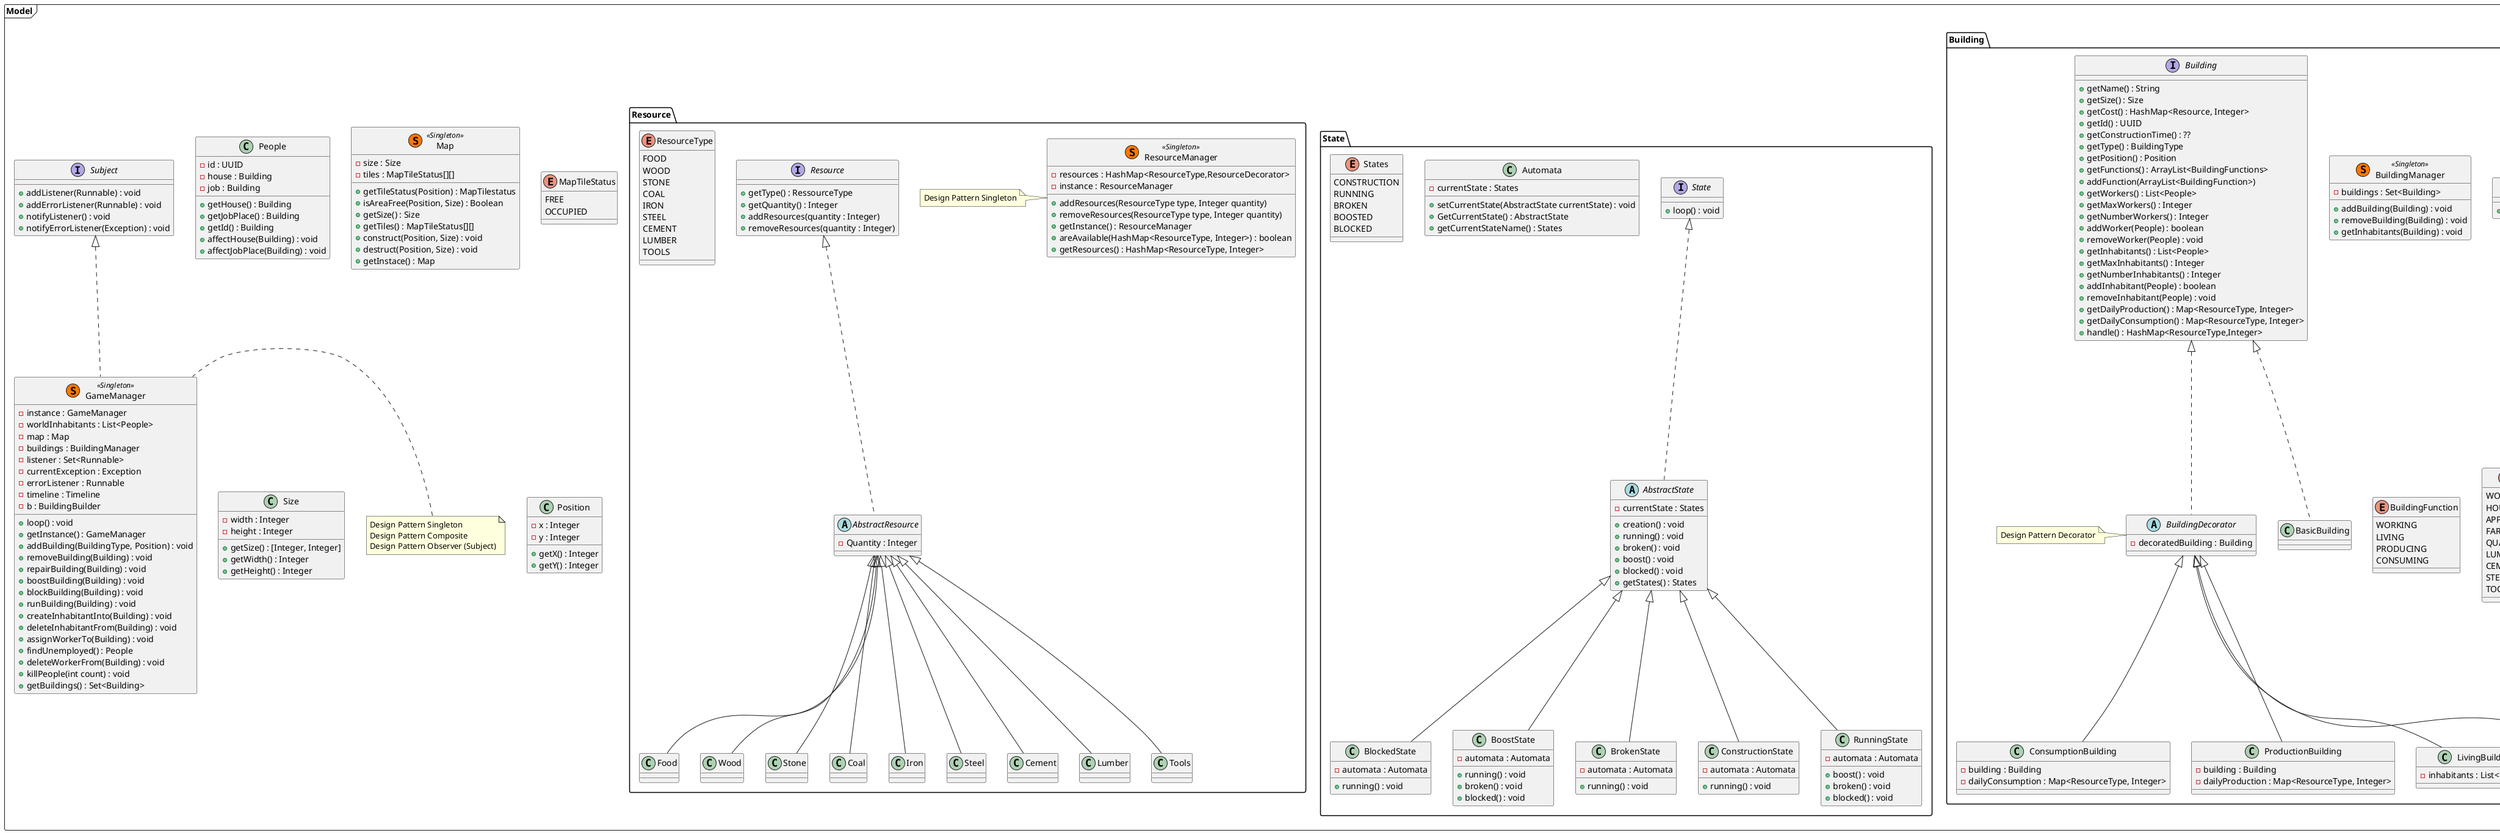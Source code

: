 @startuml

package "Model" <<Frame>> {

package "Building"{
    interface Building {
        + getName() : String
        + getSize() : Size
        + getCost() : HashMap<Resource, Integer>
        + getId() : UUID
        + getConstructionTime() : ??
        + getType() : BuildingType
        + getPosition() : Position
        + getFunctions() : ArrayList<BuildingFunctions>
        + addFunction(ArrayList<BuildingFunction>)
        + getWorkers() : List<People>
        + getMaxWorkers() : Integer
        + getNumberWorkers() : Integer
        + addWorker(People) : boolean
        + removeWorker(People) : void
        + getInhabitants() : List<People>
        + getMaxInhabitants() : Integer
        + getNumberInhabitants() : Integer
        + addInhabitant(People) : boolean
        + removeInhabitant(People) : void
        + getDailyProduction() : Map<ResourceType, Integer> 
        + getDailyConsumption() : Map<ResourceType, Integer>
        + handle() : HashMap<ResourceType,Integer>
    }

    class BasicBuilding implements Building{}

    class ConsumptionBuilding extends BuildingDecorator{
        - building : Building
        - dailyConsumption : Map<ResourceType, Integer>
    }
    class ProductionBuilding extends BuildingDecorator{
        - building : Building
        - dailyProduction : Map<ResourceType, Integer>
    }
    class LivingBuilding extends BuildingDecorator{
        - inhabitants : List<People>
        
    }
    class WorkingBuilding extends BuildingDecorator{
        - workers : List<People>
    }

    abstract class BuildingDecorator implements Building{
        - decoratedBuilding : Building
    }
    note left of BuildingDecorator
        Design Pattern Decorator
    end note

    class BuildingManager <<(S,#FF7700)Singleton>> {
        - buildings : Set<Building>
        + addBuilding(Building) : void
        + removeBuilding(Building) : void
        + getInhabitants(Building) : void
    }

    class BuildingBuilder{
        + build(BuildingType, Position) : Building
    }

    enum BuildingFunction{
        WORKING
        LIVING
        PRODUCING
        CONSUMING
    }

    enum BuildingType{
        WOODENCABIN
        HOUSE
        APPARTMENTBUILDING
        FARM
        QUARRY
        LUMBERMILL
        CEMENTPLANT
        STEELMILL
        TOOLFACTORY
    }
}
package "State"{
    interface State{
        + loop() : void
    }

    abstract class AbstractState implements State{
        - currentState : States
        + creation() : void
        + running() : void
        + broken() : void
        + boost() : void
        + blocked() : void
        + getStates() : States
    }

    class Automata{
        - currentState : States
        + setCurrentState(AbstractState currentState) : void
        + GetCurrentState() : AbstractState
        + getCurrentStateName() : States
    }
    class BlockedState extends AbstractState{
        - automata : Automata
        + running() : void
    }
    class BoostState extends AbstractState{
        - automata : Automata
        + running() : void
        + broken() : void
        + blocked() : void
    }
    class BrokenState extends AbstractState{
        - automata : Automata
        + running() : void
    }
    class ConstructionState extends AbstractState{
        - automata : Automata
        + running() : void
    }
    class RunningState extends AbstractState{
        - automata : Automata
        + boost() : void
        + broken() : void
        + blocked() : void
    }

    enum States{
        CONSTRUCTION
        RUNNING
        BROKEN
        BOOSTED
        BLOCKED
    }
}

    class People{
        - id : UUID
        - house : Building
        - job : Building
        + getHouse() : Building
        + getJobPlace() : Building
        + getId() : Building
        + affectHouse(Building) : void
        + affectJobPlace(Building) : void
    }
    class Map <<(S,#FF7700)Singleton>>{
        - size : Size
        - tiles : MapTileStatus[][]
        + getTileStatus(Position) : MapTilestatus
        + isAreaFree(Position, Size) : Boolean
        + getSize() : Size
        + getTiles() : MapTileStatus[][]
        + construct(Position, Size) : void
        + destruct(Position, Size) : void
        + getInstace() : Map
    }

    enum MapTileStatus {
        FREE
        OCCUPIED
    }
    class GameManager <<(S,#FF7700)Singleton>> implements Subject{
        - instance : GameManager
        - worldInhabitants : List<People>
        - map : Map
        - buildings : BuildingManager
        - listener : Set<Runnable>
        - currentException : Exception
        - errorListener : Runnable
        - timeline : Timeline
        - b : BuildingBuilder
        + loop() : void
        + getInstance() : GameManager
        + addBuilding(BuildingType, Position) : void
        + removeBuilding(Building) : void
        + repairBuilding(Building) : void
        + boostBuilding(Building) : void
        + blockBuilding(Building) : void
        + runBuilding(Building) : void
        + createInhabitantInto(Building) : void
        + deleteInhabitantFrom(Building) : void
        + assignWorkerTo(Building) : void
        + findUnemployed() : People
        + deleteWorkerFrom(Building) : void
        + killPeople(int count) : void
        + getBuildings() : Set<Building>
    }
    note left of GameManager
        Design Pattern Singleton
        Design Pattern Composite
        Design Pattern Observer (Subject)
    end note

    class Size{
        - width : Integer
        - height : Integer
        + getSize() : [Integer, Integer]
        + getWidth() : Integer
        + getHeight() : Integer
    }

    interface Subject{
        + addListener(Runnable) : void
        + addErrorListener(Runnable) : void
        + notifyListener() : void
        + notifyErrorListener(Exception) : void
    }
    class Position{
        - x : Integer
        - y : Integer
        + getX() : Integer
        + getY() : Integer
    }


package "Resource"{
    interface Resource {
        + getType() : RessourceType
        + getQuantity() : Integer
        + addResources(quantity : Integer)
        + removeResources(quantity : Integer)

    }
    abstract class AbstractResource implements Resource{
        - Quantity : Integer
    }
    class Food extends AbstractResource{

    }
    class Wood extends AbstractResource{

    }
    class Stone extends AbstractResource{

    }
    class Coal extends AbstractResource{

    }
    class Iron extends AbstractResource{

    }
    class Steel extends AbstractResource{

    }
    class Cement extends AbstractResource{

    }
    class Lumber extends AbstractResource{

    }
    class Tools extends AbstractResource{

    }
    enum ResourceType{
        FOOD
        WOOD
        STONE
        COAL
        IRON
        STEEL
        CEMENT
        LUMBER
        TOOLS
    }

    class ResourceManager <<(S,#FF7700)Singleton>>{
        - resources : HashMap<ResourceType,ResourceDecorator>
        - instance : ResourceManager
        + addResources(ResourceType type, Integer quantity)
        + removeResources(ResourceType type, Integer quantity)
        + getInstance() : ResourceManager
        + areAvailable(HashMap<ResourceType, Integer>) : boolean
        + getResources() : HashMap<ResourceType, Integer>
    }
    note left of ResourceManager
        Design Pattern Singleton
    end note
}



}

package "Exception" <<Frame>>{
    exception NotEnoughSpace{}
    exception TooManyInhabitants{}
    exception NotEnoughResources{}
    exception MapTileStateException{}
    exception NotEnoughInhabitants{}
    exception NotEnoughWorkers{}
    exception TooManyWorkers{}
    exception WrongBuildingType{}
    exception WrongResourceType{}
    exception WrongState{}
}

package "View" {
    interface Observer{
        + update()
    }
    note left of Observer
        Design Pattern Observer
    end note
    class MainView implements Observer{
        - controller : Controller
        - cards : ArrayList<BuildingCards>
        - topContainer : CustomMenu
        - map : MapView
        - model : GameModel
        - footer : VBox
        - buildingFooter : BuildingFooter
        - peopleFooter : PeopleFooter
        - root : BorderPane
        - footerState : String
        + setController(Controller) : void
        + SetSelectedBuilding(BuildingType) : void
        + SetSelectedBuildingInfo(Building) : void
        + setAvailability() : void
        + switchEditionMode(String) : void
        + updateError() : void
    }

    class BuildingCard extends VBox{
        - currentlySelected : BuildingType
        - root : VBox
        - buildingType : BuildingType
        - createSpriteWithLabel(String path, String label) : VBox
        - createSpriteWithTextRight(String path, String label) : HBox
        + getBuildingType() : BuildingType
        + setBackground(BuildingType) : void
        + setSelected(BuildingType) : void
        + createAndLinkToolTip(Building) : void
    }

    class BuildingFooter extends ScrollPane{
        - container : HBox
        + addWidget(javafx.scene.Node) : void
    }

    class BuildingInfoCard extends VBox{
        - selectedBuilding : Building
        - root : HBox
        - createSpriteWithTextRight(String path, String label) : HBox
        + setBackground(Building) : void
    }

    class BuildingInfoPopup{
    }

    class CustomMenu extends VBox{
        -container : HBox
        - resourcesLabels : HashMap<ResourceType,Label>
        - errorBox : HBox
        - errorLabel : Label
        + actualiseResources() : void
        + showError(String) : void
    }

    class ImagePath{
        + getResourceLogoPath(ResourceType) : String
        + getBuildingLogoPath(BuildingType) : String
    }

    class MapView extends ScrollPane{
        - grid : GridPane
        - buildingSprites : HashMap<Building, ArrayList<ArrayList<ImageView>>>
        - imagePath : String
        + drawBuildings(Set<Building>) : void
        + eraseBuilding(Building) : void
    }

    class PeopleFooter extends VBox{
        - inhabitantsLabel : Label
        - workerLabel : Label
        - cardContainer : HBox
        - cardRoot : ScrollPane
        -selectedBuilding : Building
        + generateButtons() : void
        + updateBuildings( Set<Building>) : void
        + SetSelectedBuildingInfo(Building) : void
    }
}

package "Controller" {
    class Controller{
        - model GameManager
        - view MainView
        - bagOfCommands : BagOfCommands
        - selectedBuilding : BuildingType
        + changeSelectedBuilding(BuildingType)
    }
    interface Command{
        + execute(GameManager, Controller)
    }
    note left of Command
        Design Pattern Command
    end note
    package Commands{
        class AddBuildingCommand implements Command{
        - position : Position
        }
        class RemoveBuildingCommand implements Command{
            - building : Building
        }
        class AddInhabitantIntoCommand implements Command{
            - building : Building
        }
        class RemoveInhabitantFromCommand implements Command{
            - building : Building
        }
        class AddWorkerIntoCommand implements Command{
            - building : Building
        }
        class RemoveWorkerFromCommand implements Command{
            - building : Building
        }
        class SetSelectedBuildingCommand implements Command{
            - type : BuildingType
        }
        class SetSelectedBuildingInfoCommand implements Command{
            - type : BuildingType
        }
        class BlockBuildingCommand implements Command{
            - type : BuildingType
        }
        class BoostBuildingCommand implements Command{
            - type : BuildingType
        }
        class RepairBuildingCommand implements Command{
            - type : BuildingType
        }
        class RunBuildingCommand implements Command{
            - type : BuildingType
        }
    }
    

    class BagOfCommands  <<(S,#FF7700)Singleton>>{
        - instance : BagOfCommands
        - commands : ConcurrentLinkedQueue<Command>
        - model : GameManager
        - controller : Controller
        - is_running : boolean
        - processCommands() : void
        + getInstance() : BagOfCommands
        + executeFirst() : void
        + executeAll() : void
        + addCommand(Command) : void
        + setModel(GameManager) : void
        + setController(Controller) : void
    }
    note bottom of BagOfCommands
        Design Pattern Singleton
        Design Pattern Bag of commands
    end note
}

class MainApp extends Application{
    + start(Stage) : void
}
class Main{
    + main(String[]) : void
}

@enduml
